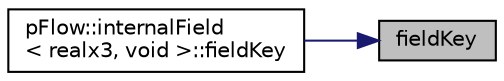 digraph "fieldKey"
{
 // LATEX_PDF_SIZE
  edge [fontname="Helvetica",fontsize="10",labelfontname="Helvetica",labelfontsize="10"];
  node [fontname="Helvetica",fontsize="10",shape=record];
  rankdir="RL";
  Node1 [label="fieldKey",height=0.2,width=0.4,color="black", fillcolor="grey75", style="filled", fontcolor="black",tooltip="return field key"];
  Node1 -> Node2 [dir="back",color="midnightblue",fontsize="10",style="solid",fontname="Helvetica"];
  Node2 [label="pFlow::internalField\l\< realx3, void \>::fieldKey",height=0.2,width=0.4,color="black", fillcolor="white", style="filled",URL="$classpFlow_1_1internalField.html#a13fac74a6ba182fd009dbb14818b0d01",tooltip=" "];
}
